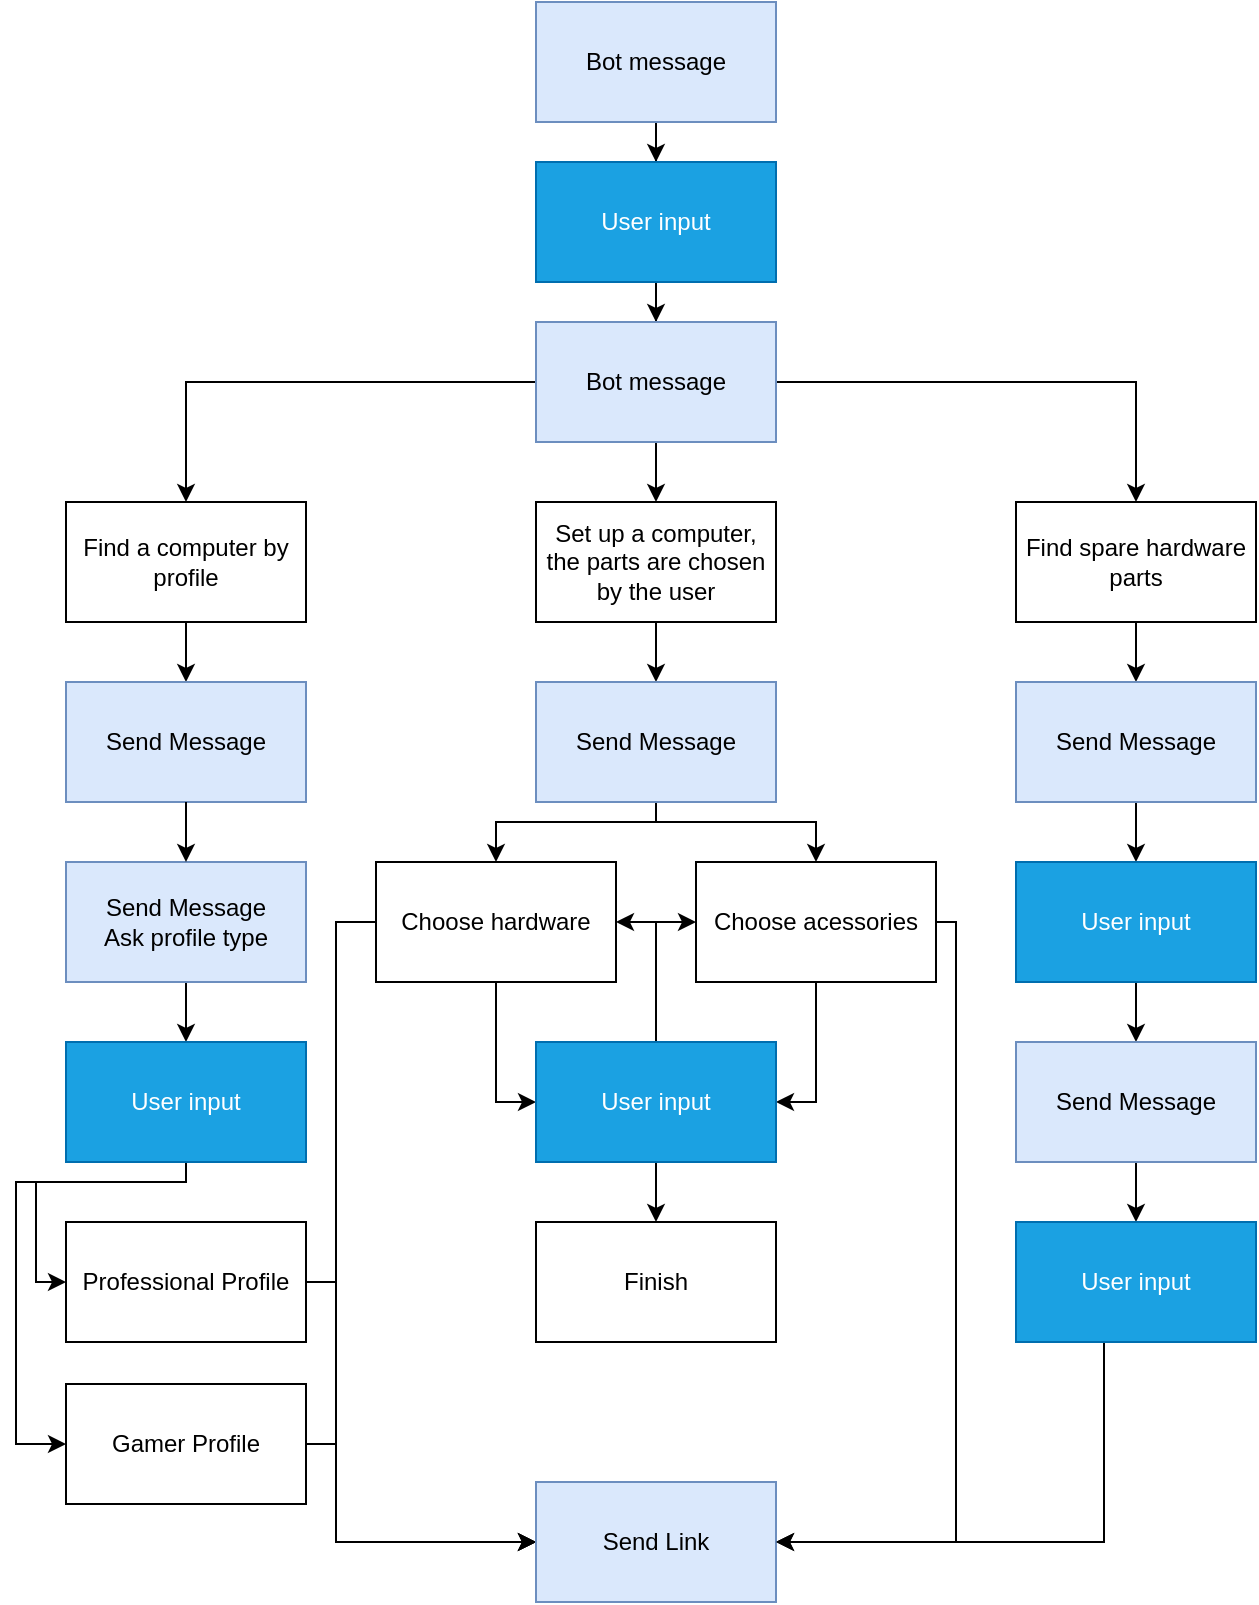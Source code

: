 <mxfile version="13.6.10" type="github">
  <diagram id="8mbVmZqcOciPZ38e_FXI" name="Page-1">
    <mxGraphModel dx="1607" dy="1142" grid="1" gridSize="10" guides="1" tooltips="1" connect="1" arrows="1" fold="1" page="1" pageScale="1" pageWidth="827" pageHeight="1169" math="0" shadow="0">
      <root>
        <mxCell id="0" />
        <mxCell id="1" parent="0" />
        <mxCell id="Snvn0FAQ0v7x2f8bfOWI-134" style="edgeStyle=orthogonalEdgeStyle;rounded=0;orthogonalLoop=1;jettySize=auto;html=1;entryX=0.5;entryY=0;entryDx=0;entryDy=0;" parent="1" source="Snvn0FAQ0v7x2f8bfOWI-82" target="Snvn0FAQ0v7x2f8bfOWI-83" edge="1">
          <mxGeometry relative="1" as="geometry" />
        </mxCell>
        <mxCell id="Snvn0FAQ0v7x2f8bfOWI-82" value="Bot message" style="rounded=0;whiteSpace=wrap;html=1;fillColor=#dae8fc;strokeColor=#6c8ebf;" parent="1" vertex="1">
          <mxGeometry x="340" y="160" width="120" height="60" as="geometry" />
        </mxCell>
        <mxCell id="Snvn0FAQ0v7x2f8bfOWI-135" style="edgeStyle=orthogonalEdgeStyle;rounded=0;orthogonalLoop=1;jettySize=auto;html=1;entryX=0.5;entryY=0;entryDx=0;entryDy=0;" parent="1" source="Snvn0FAQ0v7x2f8bfOWI-83" target="Snvn0FAQ0v7x2f8bfOWI-84" edge="1">
          <mxGeometry relative="1" as="geometry" />
        </mxCell>
        <mxCell id="Snvn0FAQ0v7x2f8bfOWI-83" value="User input" style="rounded=0;whiteSpace=wrap;html=1;fillColor=#1ba1e2;strokeColor=#006EAF;fontColor=#ffffff;" parent="1" vertex="1">
          <mxGeometry x="340" y="240" width="120" height="60" as="geometry" />
        </mxCell>
        <mxCell id="Snvn0FAQ0v7x2f8bfOWI-136" style="edgeStyle=orthogonalEdgeStyle;rounded=0;orthogonalLoop=1;jettySize=auto;html=1;entryX=0.5;entryY=0;entryDx=0;entryDy=0;" parent="1" source="Snvn0FAQ0v7x2f8bfOWI-84" target="Snvn0FAQ0v7x2f8bfOWI-87" edge="1">
          <mxGeometry relative="1" as="geometry" />
        </mxCell>
        <mxCell id="Snvn0FAQ0v7x2f8bfOWI-137" style="edgeStyle=orthogonalEdgeStyle;rounded=0;orthogonalLoop=1;jettySize=auto;html=1;entryX=0.5;entryY=0;entryDx=0;entryDy=0;" parent="1" source="Snvn0FAQ0v7x2f8bfOWI-84" target="Snvn0FAQ0v7x2f8bfOWI-85" edge="1">
          <mxGeometry relative="1" as="geometry" />
        </mxCell>
        <mxCell id="Snvn0FAQ0v7x2f8bfOWI-138" style="edgeStyle=orthogonalEdgeStyle;rounded=0;orthogonalLoop=1;jettySize=auto;html=1;entryX=0.5;entryY=0;entryDx=0;entryDy=0;" parent="1" source="Snvn0FAQ0v7x2f8bfOWI-84" target="Snvn0FAQ0v7x2f8bfOWI-86" edge="1">
          <mxGeometry relative="1" as="geometry" />
        </mxCell>
        <mxCell id="Snvn0FAQ0v7x2f8bfOWI-84" value="Bot message" style="rounded=0;whiteSpace=wrap;html=1;fillColor=#dae8fc;strokeColor=#6c8ebf;" parent="1" vertex="1">
          <mxGeometry x="340" y="320" width="120" height="60" as="geometry" />
        </mxCell>
        <mxCell id="Snvn0FAQ0v7x2f8bfOWI-102" style="edgeStyle=orthogonalEdgeStyle;rounded=0;orthogonalLoop=1;jettySize=auto;html=1;entryX=0.5;entryY=0;entryDx=0;entryDy=0;" parent="1" source="Snvn0FAQ0v7x2f8bfOWI-85" target="Snvn0FAQ0v7x2f8bfOWI-88" edge="1">
          <mxGeometry relative="1" as="geometry" />
        </mxCell>
        <mxCell id="Snvn0FAQ0v7x2f8bfOWI-85" value="Find a computer by profile" style="rounded=0;whiteSpace=wrap;html=1;" parent="1" vertex="1">
          <mxGeometry x="105" y="410" width="120" height="60" as="geometry" />
        </mxCell>
        <mxCell id="Snvn0FAQ0v7x2f8bfOWI-139" style="edgeStyle=orthogonalEdgeStyle;rounded=0;orthogonalLoop=1;jettySize=auto;html=1;entryX=0.5;entryY=0;entryDx=0;entryDy=0;" parent="1" source="Snvn0FAQ0v7x2f8bfOWI-86" target="Snvn0FAQ0v7x2f8bfOWI-90" edge="1">
          <mxGeometry relative="1" as="geometry" />
        </mxCell>
        <mxCell id="Snvn0FAQ0v7x2f8bfOWI-86" value="Find spare hardware parts" style="rounded=0;whiteSpace=wrap;html=1;" parent="1" vertex="1">
          <mxGeometry x="580" y="410" width="120" height="60" as="geometry" />
        </mxCell>
        <mxCell id="Snvn0FAQ0v7x2f8bfOWI-122" style="edgeStyle=orthogonalEdgeStyle;rounded=0;orthogonalLoop=1;jettySize=auto;html=1;entryX=0.5;entryY=0;entryDx=0;entryDy=0;" parent="1" source="Snvn0FAQ0v7x2f8bfOWI-87" target="Snvn0FAQ0v7x2f8bfOWI-89" edge="1">
          <mxGeometry relative="1" as="geometry" />
        </mxCell>
        <mxCell id="Snvn0FAQ0v7x2f8bfOWI-87" value="Set up a computer, the parts are chosen by the user" style="rounded=0;whiteSpace=wrap;html=1;" parent="1" vertex="1">
          <mxGeometry x="340" y="410" width="120" height="60" as="geometry" />
        </mxCell>
        <mxCell id="Snvn0FAQ0v7x2f8bfOWI-88" value="Send Message" style="rounded=0;whiteSpace=wrap;html=1;fillColor=#dae8fc;strokeColor=#6c8ebf;" parent="1" vertex="1">
          <mxGeometry x="105" y="500" width="120" height="60" as="geometry" />
        </mxCell>
        <mxCell id="Snvn0FAQ0v7x2f8bfOWI-115" style="edgeStyle=orthogonalEdgeStyle;rounded=0;orthogonalLoop=1;jettySize=auto;html=1;entryX=0.5;entryY=0;entryDx=0;entryDy=0;" parent="1" source="Snvn0FAQ0v7x2f8bfOWI-89" target="Snvn0FAQ0v7x2f8bfOWI-98" edge="1">
          <mxGeometry relative="1" as="geometry">
            <Array as="points">
              <mxPoint x="400" y="570" />
              <mxPoint x="480" y="570" />
            </Array>
          </mxGeometry>
        </mxCell>
        <mxCell id="Snvn0FAQ0v7x2f8bfOWI-116" style="edgeStyle=orthogonalEdgeStyle;rounded=0;orthogonalLoop=1;jettySize=auto;html=1;entryX=0.5;entryY=0;entryDx=0;entryDy=0;" parent="1" source="Snvn0FAQ0v7x2f8bfOWI-89" target="Snvn0FAQ0v7x2f8bfOWI-99" edge="1">
          <mxGeometry relative="1" as="geometry">
            <Array as="points">
              <mxPoint x="400" y="570" />
              <mxPoint x="320" y="570" />
            </Array>
          </mxGeometry>
        </mxCell>
        <mxCell id="Snvn0FAQ0v7x2f8bfOWI-89" value="Send Message" style="rounded=0;whiteSpace=wrap;html=1;fillColor=#dae8fc;strokeColor=#6c8ebf;" parent="1" vertex="1">
          <mxGeometry x="340" y="500" width="120" height="60" as="geometry" />
        </mxCell>
        <mxCell id="Snvn0FAQ0v7x2f8bfOWI-124" style="edgeStyle=orthogonalEdgeStyle;rounded=0;orthogonalLoop=1;jettySize=auto;html=1;entryX=0.5;entryY=0;entryDx=0;entryDy=0;" parent="1" source="Snvn0FAQ0v7x2f8bfOWI-90" target="Snvn0FAQ0v7x2f8bfOWI-123" edge="1">
          <mxGeometry relative="1" as="geometry" />
        </mxCell>
        <mxCell id="Snvn0FAQ0v7x2f8bfOWI-90" value="Send Message" style="rounded=0;whiteSpace=wrap;html=1;fillColor=#dae8fc;strokeColor=#6c8ebf;" parent="1" vertex="1">
          <mxGeometry x="580" y="500" width="120" height="60" as="geometry" />
        </mxCell>
        <mxCell id="Snvn0FAQ0v7x2f8bfOWI-133" style="edgeStyle=orthogonalEdgeStyle;rounded=0;orthogonalLoop=1;jettySize=auto;html=1;entryX=0;entryY=0.5;entryDx=0;entryDy=0;" parent="1" source="Snvn0FAQ0v7x2f8bfOWI-91" target="Snvn0FAQ0v7x2f8bfOWI-110" edge="1">
          <mxGeometry relative="1" as="geometry">
            <Array as="points">
              <mxPoint x="240" y="800" />
              <mxPoint x="240" y="930" />
            </Array>
          </mxGeometry>
        </mxCell>
        <mxCell id="Snvn0FAQ0v7x2f8bfOWI-91" value="Professional Profile" style="rounded=0;whiteSpace=wrap;html=1;" parent="1" vertex="1">
          <mxGeometry x="105" y="770" width="120" height="60" as="geometry" />
        </mxCell>
        <mxCell id="Snvn0FAQ0v7x2f8bfOWI-132" style="edgeStyle=orthogonalEdgeStyle;rounded=0;orthogonalLoop=1;jettySize=auto;html=1;entryX=0;entryY=0.5;entryDx=0;entryDy=0;" parent="1" source="Snvn0FAQ0v7x2f8bfOWI-92" target="Snvn0FAQ0v7x2f8bfOWI-110" edge="1">
          <mxGeometry relative="1" as="geometry">
            <Array as="points">
              <mxPoint x="240" y="881" />
              <mxPoint x="240" y="930" />
            </Array>
          </mxGeometry>
        </mxCell>
        <mxCell id="Snvn0FAQ0v7x2f8bfOWI-92" value="Gamer Profile" style="rounded=0;whiteSpace=wrap;html=1;" parent="1" vertex="1">
          <mxGeometry x="105" y="851" width="120" height="60" as="geometry" />
        </mxCell>
        <mxCell id="Snvn0FAQ0v7x2f8bfOWI-107" style="edgeStyle=orthogonalEdgeStyle;rounded=0;orthogonalLoop=1;jettySize=auto;html=1;entryX=0.5;entryY=0;entryDx=0;entryDy=0;" parent="1" source="Snvn0FAQ0v7x2f8bfOWI-94" target="Snvn0FAQ0v7x2f8bfOWI-106" edge="1">
          <mxGeometry relative="1" as="geometry" />
        </mxCell>
        <mxCell id="Snvn0FAQ0v7x2f8bfOWI-118" style="edgeStyle=orthogonalEdgeStyle;rounded=0;orthogonalLoop=1;jettySize=auto;html=1;entryX=1;entryY=0.5;entryDx=0;entryDy=0;" parent="1" source="Snvn0FAQ0v7x2f8bfOWI-98" target="Snvn0FAQ0v7x2f8bfOWI-117" edge="1">
          <mxGeometry relative="1" as="geometry" />
        </mxCell>
        <mxCell id="Snvn0FAQ0v7x2f8bfOWI-130" style="edgeStyle=orthogonalEdgeStyle;rounded=0;orthogonalLoop=1;jettySize=auto;html=1;entryX=1;entryY=0.5;entryDx=0;entryDy=0;" parent="1" source="Snvn0FAQ0v7x2f8bfOWI-98" target="Snvn0FAQ0v7x2f8bfOWI-110" edge="1">
          <mxGeometry relative="1" as="geometry">
            <Array as="points">
              <mxPoint x="550" y="620" />
              <mxPoint x="550" y="930" />
            </Array>
          </mxGeometry>
        </mxCell>
        <mxCell id="Snvn0FAQ0v7x2f8bfOWI-98" value="Choose acessories" style="rounded=0;whiteSpace=wrap;html=1;" parent="1" vertex="1">
          <mxGeometry x="420" y="590" width="120" height="60" as="geometry" />
        </mxCell>
        <mxCell id="Snvn0FAQ0v7x2f8bfOWI-119" style="edgeStyle=orthogonalEdgeStyle;rounded=0;orthogonalLoop=1;jettySize=auto;html=1;entryX=0;entryY=0.5;entryDx=0;entryDy=0;" parent="1" source="Snvn0FAQ0v7x2f8bfOWI-99" target="Snvn0FAQ0v7x2f8bfOWI-117" edge="1">
          <mxGeometry relative="1" as="geometry" />
        </mxCell>
        <mxCell id="Snvn0FAQ0v7x2f8bfOWI-131" style="edgeStyle=orthogonalEdgeStyle;rounded=0;orthogonalLoop=1;jettySize=auto;html=1;entryX=0;entryY=0.5;entryDx=0;entryDy=0;" parent="1" source="Snvn0FAQ0v7x2f8bfOWI-99" target="Snvn0FAQ0v7x2f8bfOWI-110" edge="1">
          <mxGeometry relative="1" as="geometry">
            <Array as="points">
              <mxPoint x="240" y="620" />
              <mxPoint x="240" y="930" />
            </Array>
          </mxGeometry>
        </mxCell>
        <mxCell id="Snvn0FAQ0v7x2f8bfOWI-99" value="Choose hardware" style="rounded=0;whiteSpace=wrap;html=1;" parent="1" vertex="1">
          <mxGeometry x="260" y="590" width="120" height="60" as="geometry" />
        </mxCell>
        <mxCell id="Snvn0FAQ0v7x2f8bfOWI-100" value="Finish" style="rounded=0;whiteSpace=wrap;html=1;" parent="1" vertex="1">
          <mxGeometry x="340" y="770" width="120" height="60" as="geometry" />
        </mxCell>
        <mxCell id="Snvn0FAQ0v7x2f8bfOWI-108" style="edgeStyle=orthogonalEdgeStyle;rounded=0;orthogonalLoop=1;jettySize=auto;html=1;entryX=0;entryY=0.5;entryDx=0;entryDy=0;" parent="1" source="Snvn0FAQ0v7x2f8bfOWI-106" target="Snvn0FAQ0v7x2f8bfOWI-92" edge="1">
          <mxGeometry relative="1" as="geometry">
            <Array as="points">
              <mxPoint x="165" y="750" />
              <mxPoint x="80" y="750" />
              <mxPoint x="80" y="881" />
            </Array>
          </mxGeometry>
        </mxCell>
        <mxCell id="Snvn0FAQ0v7x2f8bfOWI-109" style="edgeStyle=orthogonalEdgeStyle;rounded=0;orthogonalLoop=1;jettySize=auto;html=1;" parent="1" source="Snvn0FAQ0v7x2f8bfOWI-106" target="Snvn0FAQ0v7x2f8bfOWI-91" edge="1">
          <mxGeometry relative="1" as="geometry">
            <Array as="points">
              <mxPoint x="165" y="750" />
              <mxPoint x="90" y="750" />
              <mxPoint x="90" y="800" />
            </Array>
          </mxGeometry>
        </mxCell>
        <mxCell id="Snvn0FAQ0v7x2f8bfOWI-106" value="User input" style="rounded=0;whiteSpace=wrap;html=1;fillColor=#1ba1e2;strokeColor=#006EAF;fontColor=#ffffff;" parent="1" vertex="1">
          <mxGeometry x="105" y="680" width="120" height="60" as="geometry" />
        </mxCell>
        <mxCell id="Snvn0FAQ0v7x2f8bfOWI-110" value="Send Link" style="rounded=0;whiteSpace=wrap;html=1;fillColor=#dae8fc;strokeColor=#6c8ebf;" parent="1" vertex="1">
          <mxGeometry x="340" y="900" width="120" height="60" as="geometry" />
        </mxCell>
        <mxCell id="Snvn0FAQ0v7x2f8bfOWI-120" style="edgeStyle=orthogonalEdgeStyle;rounded=0;orthogonalLoop=1;jettySize=auto;html=1;entryX=0.5;entryY=0;entryDx=0;entryDy=0;" parent="1" source="Snvn0FAQ0v7x2f8bfOWI-117" target="Snvn0FAQ0v7x2f8bfOWI-100" edge="1">
          <mxGeometry relative="1" as="geometry" />
        </mxCell>
        <mxCell id="Snvn0FAQ0v7x2f8bfOWI-146" style="edgeStyle=orthogonalEdgeStyle;rounded=0;orthogonalLoop=1;jettySize=auto;html=1;entryX=0;entryY=0.5;entryDx=0;entryDy=0;" parent="1" source="Snvn0FAQ0v7x2f8bfOWI-117" target="Snvn0FAQ0v7x2f8bfOWI-98" edge="1">
          <mxGeometry relative="1" as="geometry" />
        </mxCell>
        <mxCell id="Snvn0FAQ0v7x2f8bfOWI-147" style="edgeStyle=orthogonalEdgeStyle;rounded=0;orthogonalLoop=1;jettySize=auto;html=1;entryX=1;entryY=0.5;entryDx=0;entryDy=0;" parent="1" source="Snvn0FAQ0v7x2f8bfOWI-117" target="Snvn0FAQ0v7x2f8bfOWI-99" edge="1">
          <mxGeometry relative="1" as="geometry" />
        </mxCell>
        <mxCell id="Snvn0FAQ0v7x2f8bfOWI-117" value="User input" style="rounded=0;whiteSpace=wrap;html=1;fillColor=#1ba1e2;strokeColor=#006EAF;fontColor=#ffffff;" parent="1" vertex="1">
          <mxGeometry x="340" y="680" width="120" height="60" as="geometry" />
        </mxCell>
        <mxCell id="Snvn0FAQ0v7x2f8bfOWI-126" style="edgeStyle=orthogonalEdgeStyle;rounded=0;orthogonalLoop=1;jettySize=auto;html=1;entryX=0.5;entryY=0;entryDx=0;entryDy=0;" parent="1" source="Snvn0FAQ0v7x2f8bfOWI-123" target="Snvn0FAQ0v7x2f8bfOWI-125" edge="1">
          <mxGeometry relative="1" as="geometry" />
        </mxCell>
        <mxCell id="Snvn0FAQ0v7x2f8bfOWI-123" value="User input" style="rounded=0;whiteSpace=wrap;html=1;fillColor=#1ba1e2;strokeColor=#006EAF;fontColor=#ffffff;" parent="1" vertex="1">
          <mxGeometry x="580" y="590" width="120" height="60" as="geometry" />
        </mxCell>
        <mxCell id="Snvn0FAQ0v7x2f8bfOWI-128" style="edgeStyle=orthogonalEdgeStyle;rounded=0;orthogonalLoop=1;jettySize=auto;html=1;entryX=0.5;entryY=0;entryDx=0;entryDy=0;" parent="1" source="Snvn0FAQ0v7x2f8bfOWI-125" target="Snvn0FAQ0v7x2f8bfOWI-127" edge="1">
          <mxGeometry relative="1" as="geometry" />
        </mxCell>
        <mxCell id="Snvn0FAQ0v7x2f8bfOWI-125" value="Send Message" style="rounded=0;whiteSpace=wrap;html=1;fillColor=#dae8fc;strokeColor=#6c8ebf;" parent="1" vertex="1">
          <mxGeometry x="580" y="680" width="120" height="60" as="geometry" />
        </mxCell>
        <mxCell id="Snvn0FAQ0v7x2f8bfOWI-129" style="edgeStyle=orthogonalEdgeStyle;rounded=0;orthogonalLoop=1;jettySize=auto;html=1;entryX=1;entryY=0.5;entryDx=0;entryDy=0;" parent="1" source="Snvn0FAQ0v7x2f8bfOWI-127" target="Snvn0FAQ0v7x2f8bfOWI-110" edge="1">
          <mxGeometry relative="1" as="geometry">
            <Array as="points">
              <mxPoint x="624" y="930" />
            </Array>
          </mxGeometry>
        </mxCell>
        <mxCell id="Snvn0FAQ0v7x2f8bfOWI-127" value="User input" style="rounded=0;whiteSpace=wrap;html=1;fillColor=#1ba1e2;strokeColor=#006EAF;fontColor=#ffffff;" parent="1" vertex="1">
          <mxGeometry x="580" y="770" width="120" height="60" as="geometry" />
        </mxCell>
        <mxCell id="Snvn0FAQ0v7x2f8bfOWI-94" value="Send Message&lt;br&gt;Ask profile type" style="rounded=0;whiteSpace=wrap;html=1;fillColor=#dae8fc;strokeColor=#6c8ebf;" parent="1" vertex="1">
          <mxGeometry x="105" y="590" width="120" height="60" as="geometry" />
        </mxCell>
        <mxCell id="Snvn0FAQ0v7x2f8bfOWI-142" style="edgeStyle=orthogonalEdgeStyle;rounded=0;orthogonalLoop=1;jettySize=auto;html=1;entryX=0.5;entryY=0;entryDx=0;entryDy=0;entryPerimeter=0;" parent="1" source="Snvn0FAQ0v7x2f8bfOWI-88" target="Snvn0FAQ0v7x2f8bfOWI-94" edge="1">
          <mxGeometry relative="1" as="geometry">
            <mxPoint x="217" y="560" as="sourcePoint" />
            <mxPoint x="217" y="630" as="targetPoint" />
          </mxGeometry>
        </mxCell>
        <mxCell id="Snvn0FAQ0v7x2f8bfOWI-145" value="Find a computer by profile" style="rounded=0;whiteSpace=wrap;html=1;" parent="1" vertex="1">
          <mxGeometry x="105" y="410" width="120" height="60" as="geometry" />
        </mxCell>
      </root>
    </mxGraphModel>
  </diagram>
</mxfile>
